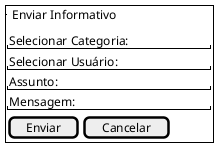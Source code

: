 @startsalt
{+
  {^"Enviar Informativo"}
  "Selecionar Categoria:    "
  "Selecionar Usuário:      "
  "Assunto:                 "
  "Mensagem:                "
  {
    [ Enviar ] | [ Cancelar ]
  }
}
@endsalt
